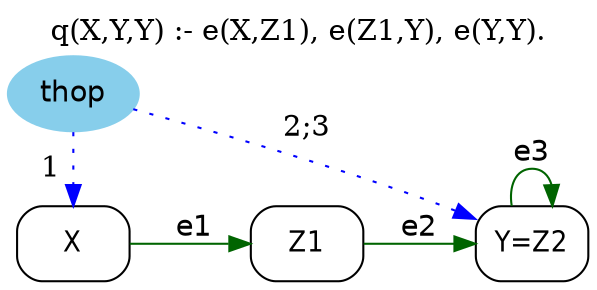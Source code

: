 digraph G {
	graph [bb="0,0,269.19,131",
		label="q(X,Y,Y) :- e(X,Z1), e(Z1,Y), e(Y,Y).",
		labelloc=t,
		lheight=0.21,
		lp="134.6,119.5",
		lwidth=3.00,
		rankdir=LR
	];
	node [label="\N"];
	Z1	 [fontname="Helvetica-Narrow",
		height=0.5,
		pos="136.19,18",
		shape=box,
		style=rounded,
		width=0.75];
	Y	 [fontname="Helvetica-Narrow",
		height=0.5,
		label="Y=Z2",
		pos="242.19,18",
		shape=box,
		style=rounded,
		width=0.75];
	Z1 -> Y	 [color=darkgreen,
		fontname=helvetica,
		label=e2,
		lp="189.19,25.5",
		pos="e,214.85,18 163.22,18 175.83,18 191.05,18 204.74,18"];
	Y -> Y	 [color=darkgreen,
		fontname=helvetica,
		label=e3,
		lp="242.19,61.5",
		pos="e,251.6,36.153 232.79,36.153 231.34,45.539 234.48,54 242.19,54 246.9,54 249.9,50.858 251.2,46.28"];
	X	 [fontname="Helvetica-Narrow",
		height=0.5,
		pos="28.597,18",
		shape=box,
		style=rounded,
		width=0.75];
	X -> Z1	 [color=darkgreen,
		fontname=helvetica,
		label=e1,
		lp="83.195,25.5",
		pos="e,109.05,18 55.749,18 68.747,18 84.521,18 98.646,18"];
	thop	 [color=skyblue,
		fillcolor=skyblue,
		fontname=helvetica,
		height=0.5,
		pos="28.597,90",
		shape=oval,
		style="filled,rounded",
		width=0.79437];
	thop -> Y	 [color=blue,
		constraint=false,
		label="2;3",
		lp="136.19,72.5",
		pos="e,214.75,30.074 54.85,82.587 88.235,72.97 147.51,55.25 197.19,37 199.88,36.013 202.64,34.956 205.41,33.865",
		style=dotted];
	thop -> X	 [color=blue,
		constraint=false,
		label=1,
		lp="18.097,54",
		pos="e,28.597,36.169 28.597,71.587 28.597,63.941 28.597,54.892 28.597,46.427",
		style=dotted];
}
